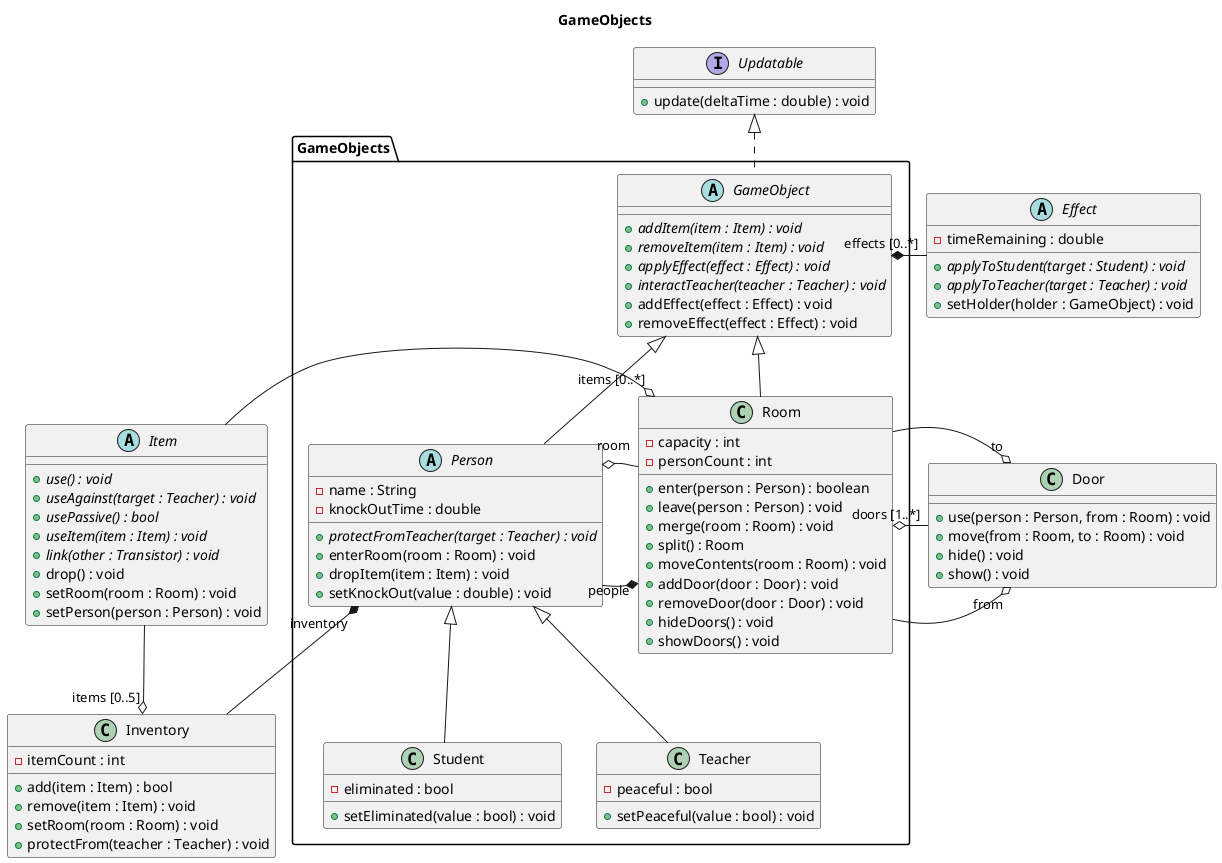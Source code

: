 @startuml game-objects

title GameObjects

package GameObjects {
	abstract GameObject {
		+ {abstract} addItem(item : Item) : void
		+ {abstract} removeItem(item : Item) : void
		+ {abstract} applyEffect(effect : Effect) : void
		+ {abstract} interactTeacher(teacher : Teacher) : void
		+ addEffect(effect : Effect) : void
		+ removeEffect(effect : Effect) : void
	}

	abstract Person {
		- name : String
		- knockOutTime : double
		+ {abstract} protectFromTeacher(target : Teacher) : void
		+ enterRoom(room : Room) : void
		+ dropItem(item : Item) : void
		+ setKnockOut(value : double) : void
	}

	class Student {
		- eliminated : bool
		+ setEliminated(value : bool) : void
	}
	class Teacher {
		- peaceful : bool
		+ setPeaceful(value : bool) : void
	}

	class Room {
		- capacity : int
		- personCount : int
		+ enter(person : Person) : boolean
		+ leave(person : Person) : void
		+ merge(room : Room) : void
		+ split() : Room
		+ moveContents(room : Room) : void
		+ addDoor(door : Door) : void
		+ removeDoor(door : Door) : void 
		+ hideDoors() : void
		+ showDoors() : void
	}
	
}

interface Updatable {
	+ update(deltaTime : double) : void
}

class Door {
	+ use(person : Person, from : Room) : void
	+ move(from : Room, to : Room) : void
	+ hide() : void
	+ show() : void
}

class Inventory {
	- itemCount : int
	+ add(item : Item) : bool
	+ remove(item : Item) : void
	+ setRoom(room : Room) : void
	+ protectFrom(teacher : Teacher) : void
}

abstract Effect {
	- timeRemaining : double
	+ {abstract} applyToStudent(target : Student) : void
	+ {abstract} applyToTeacher(target : Teacher) : void
	+ setHolder(holder : GameObject) : void
}

abstract Item {
	+ {abstract} use() : void
	+ {abstract} useAgainst(target : Teacher) : void
	+ {abstract} usePassive() : bool
	+ {abstract} useItem(item : Item) : void
	+ {abstract} link(other : Transistor) : void
	+ drop() : void
	+ setRoom(room : Room) : void
	+ setPerson(person : Person) : void	
}

Updatable <|.- GameObject
GameObject <|-- Person
GameObject <|-- Room
Person <|-- Teacher
Person <|-- Student

Room "people" *-left- Person
Person "room" o-right- Room
Room "doors [1..*]" o-- Door
Person "inventory" *-- Inventory
Room "items [0..*]" o- Item
GameObject "effects [0..*]" *-left- Effect

Door "from" o- Room
Door "to" o- Room
Inventory "items [0..5]" o-up- Item

@enduml